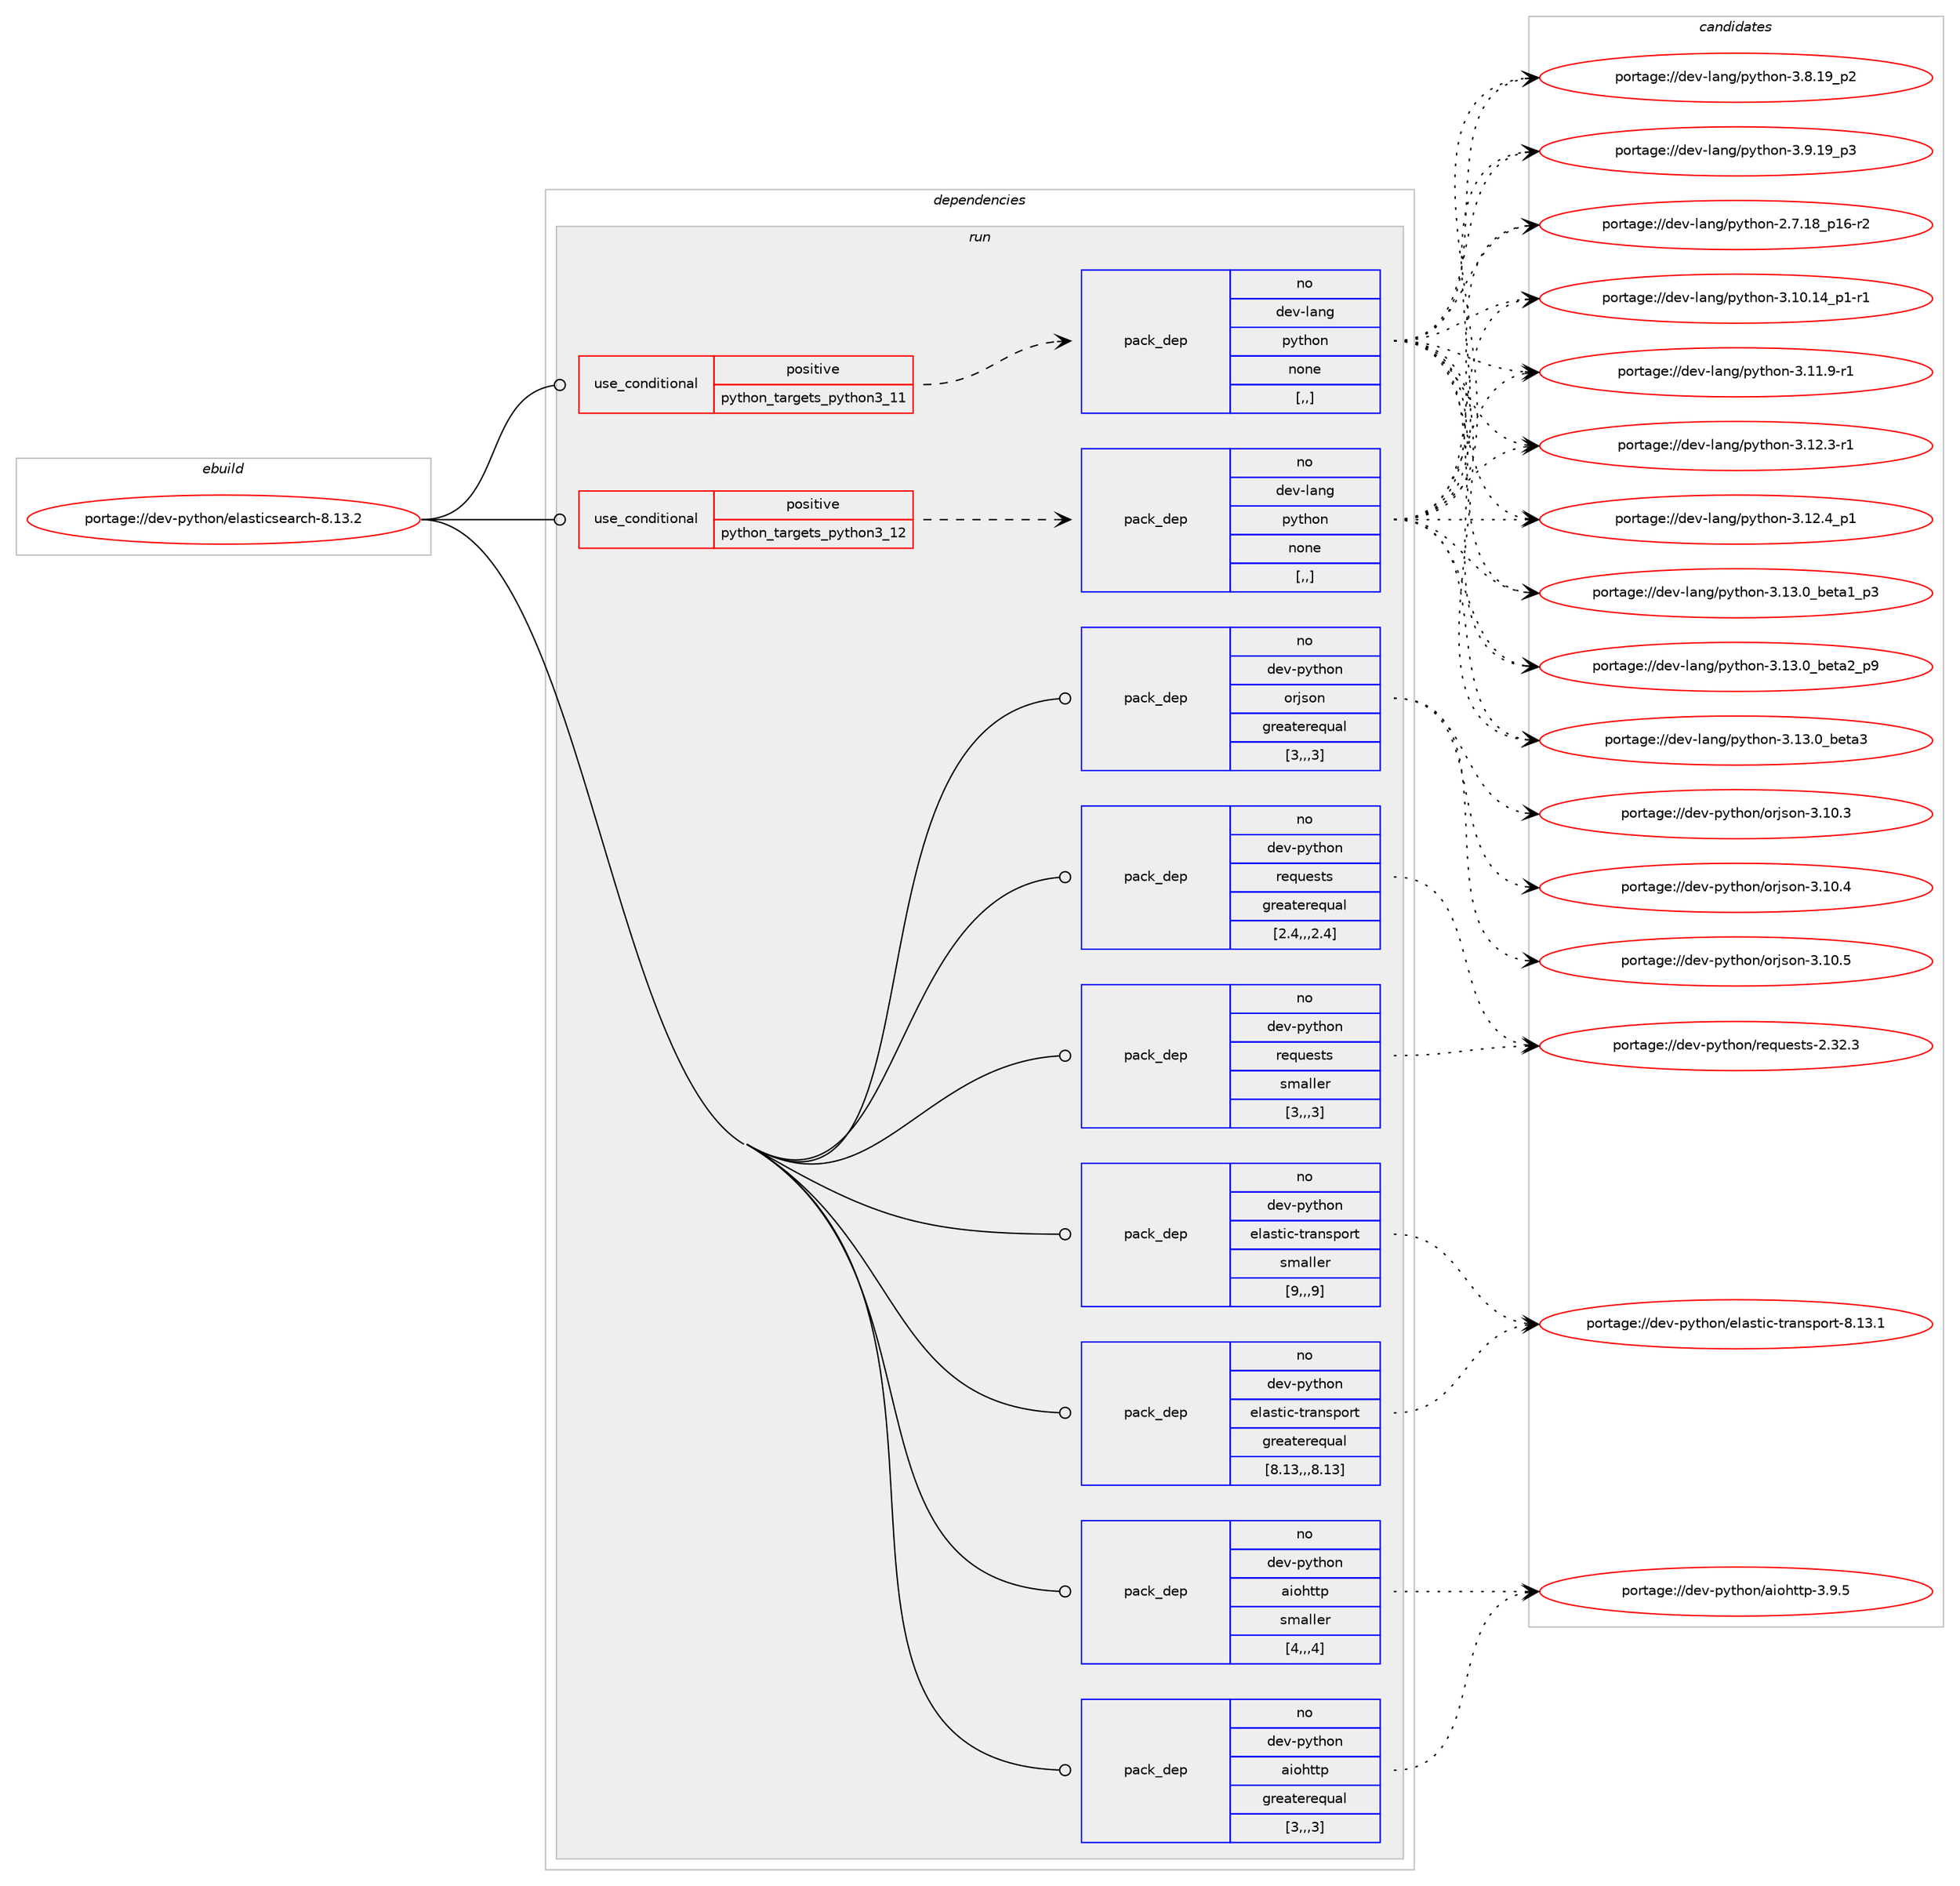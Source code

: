 digraph prolog {

# *************
# Graph options
# *************

newrank=true;
concentrate=true;
compound=true;
graph [rankdir=LR,fontname=Helvetica,fontsize=10,ranksep=1.5];#, ranksep=2.5, nodesep=0.2];
edge  [arrowhead=vee];
node  [fontname=Helvetica,fontsize=10];

# **********
# The ebuild
# **********

subgraph cluster_leftcol {
color=gray;
rank=same;
label=<<i>ebuild</i>>;
id [label="portage://dev-python/elasticsearch-8.13.2", color=red, width=4, href="../dev-python/elasticsearch-8.13.2.svg"];
}

# ****************
# The dependencies
# ****************

subgraph cluster_midcol {
color=gray;
label=<<i>dependencies</i>>;
subgraph cluster_compile {
fillcolor="#eeeeee";
style=filled;
label=<<i>compile</i>>;
}
subgraph cluster_compileandrun {
fillcolor="#eeeeee";
style=filled;
label=<<i>compile and run</i>>;
}
subgraph cluster_run {
fillcolor="#eeeeee";
style=filled;
label=<<i>run</i>>;
subgraph cond31599 {
dependency142349 [label=<<TABLE BORDER="0" CELLBORDER="1" CELLSPACING="0" CELLPADDING="4"><TR><TD ROWSPAN="3" CELLPADDING="10">use_conditional</TD></TR><TR><TD>positive</TD></TR><TR><TD>python_targets_python3_11</TD></TR></TABLE>>, shape=none, color=red];
subgraph pack109536 {
dependency142350 [label=<<TABLE BORDER="0" CELLBORDER="1" CELLSPACING="0" CELLPADDING="4" WIDTH="220"><TR><TD ROWSPAN="6" CELLPADDING="30">pack_dep</TD></TR><TR><TD WIDTH="110">no</TD></TR><TR><TD>dev-lang</TD></TR><TR><TD>python</TD></TR><TR><TD>none</TD></TR><TR><TD>[,,]</TD></TR></TABLE>>, shape=none, color=blue];
}
dependency142349:e -> dependency142350:w [weight=20,style="dashed",arrowhead="vee"];
}
id:e -> dependency142349:w [weight=20,style="solid",arrowhead="odot"];
subgraph cond31600 {
dependency142351 [label=<<TABLE BORDER="0" CELLBORDER="1" CELLSPACING="0" CELLPADDING="4"><TR><TD ROWSPAN="3" CELLPADDING="10">use_conditional</TD></TR><TR><TD>positive</TD></TR><TR><TD>python_targets_python3_12</TD></TR></TABLE>>, shape=none, color=red];
subgraph pack109537 {
dependency142352 [label=<<TABLE BORDER="0" CELLBORDER="1" CELLSPACING="0" CELLPADDING="4" WIDTH="220"><TR><TD ROWSPAN="6" CELLPADDING="30">pack_dep</TD></TR><TR><TD WIDTH="110">no</TD></TR><TR><TD>dev-lang</TD></TR><TR><TD>python</TD></TR><TR><TD>none</TD></TR><TR><TD>[,,]</TD></TR></TABLE>>, shape=none, color=blue];
}
dependency142351:e -> dependency142352:w [weight=20,style="dashed",arrowhead="vee"];
}
id:e -> dependency142351:w [weight=20,style="solid",arrowhead="odot"];
subgraph pack109538 {
dependency142353 [label=<<TABLE BORDER="0" CELLBORDER="1" CELLSPACING="0" CELLPADDING="4" WIDTH="220"><TR><TD ROWSPAN="6" CELLPADDING="30">pack_dep</TD></TR><TR><TD WIDTH="110">no</TD></TR><TR><TD>dev-python</TD></TR><TR><TD>aiohttp</TD></TR><TR><TD>greaterequal</TD></TR><TR><TD>[3,,,3]</TD></TR></TABLE>>, shape=none, color=blue];
}
id:e -> dependency142353:w [weight=20,style="solid",arrowhead="odot"];
subgraph pack109539 {
dependency142354 [label=<<TABLE BORDER="0" CELLBORDER="1" CELLSPACING="0" CELLPADDING="4" WIDTH="220"><TR><TD ROWSPAN="6" CELLPADDING="30">pack_dep</TD></TR><TR><TD WIDTH="110">no</TD></TR><TR><TD>dev-python</TD></TR><TR><TD>aiohttp</TD></TR><TR><TD>smaller</TD></TR><TR><TD>[4,,,4]</TD></TR></TABLE>>, shape=none, color=blue];
}
id:e -> dependency142354:w [weight=20,style="solid",arrowhead="odot"];
subgraph pack109540 {
dependency142355 [label=<<TABLE BORDER="0" CELLBORDER="1" CELLSPACING="0" CELLPADDING="4" WIDTH="220"><TR><TD ROWSPAN="6" CELLPADDING="30">pack_dep</TD></TR><TR><TD WIDTH="110">no</TD></TR><TR><TD>dev-python</TD></TR><TR><TD>elastic-transport</TD></TR><TR><TD>greaterequal</TD></TR><TR><TD>[8.13,,,8.13]</TD></TR></TABLE>>, shape=none, color=blue];
}
id:e -> dependency142355:w [weight=20,style="solid",arrowhead="odot"];
subgraph pack109541 {
dependency142356 [label=<<TABLE BORDER="0" CELLBORDER="1" CELLSPACING="0" CELLPADDING="4" WIDTH="220"><TR><TD ROWSPAN="6" CELLPADDING="30">pack_dep</TD></TR><TR><TD WIDTH="110">no</TD></TR><TR><TD>dev-python</TD></TR><TR><TD>elastic-transport</TD></TR><TR><TD>smaller</TD></TR><TR><TD>[9,,,9]</TD></TR></TABLE>>, shape=none, color=blue];
}
id:e -> dependency142356:w [weight=20,style="solid",arrowhead="odot"];
subgraph pack109542 {
dependency142357 [label=<<TABLE BORDER="0" CELLBORDER="1" CELLSPACING="0" CELLPADDING="4" WIDTH="220"><TR><TD ROWSPAN="6" CELLPADDING="30">pack_dep</TD></TR><TR><TD WIDTH="110">no</TD></TR><TR><TD>dev-python</TD></TR><TR><TD>orjson</TD></TR><TR><TD>greaterequal</TD></TR><TR><TD>[3,,,3]</TD></TR></TABLE>>, shape=none, color=blue];
}
id:e -> dependency142357:w [weight=20,style="solid",arrowhead="odot"];
subgraph pack109543 {
dependency142358 [label=<<TABLE BORDER="0" CELLBORDER="1" CELLSPACING="0" CELLPADDING="4" WIDTH="220"><TR><TD ROWSPAN="6" CELLPADDING="30">pack_dep</TD></TR><TR><TD WIDTH="110">no</TD></TR><TR><TD>dev-python</TD></TR><TR><TD>requests</TD></TR><TR><TD>greaterequal</TD></TR><TR><TD>[2.4,,,2.4]</TD></TR></TABLE>>, shape=none, color=blue];
}
id:e -> dependency142358:w [weight=20,style="solid",arrowhead="odot"];
subgraph pack109544 {
dependency142359 [label=<<TABLE BORDER="0" CELLBORDER="1" CELLSPACING="0" CELLPADDING="4" WIDTH="220"><TR><TD ROWSPAN="6" CELLPADDING="30">pack_dep</TD></TR><TR><TD WIDTH="110">no</TD></TR><TR><TD>dev-python</TD></TR><TR><TD>requests</TD></TR><TR><TD>smaller</TD></TR><TR><TD>[3,,,3]</TD></TR></TABLE>>, shape=none, color=blue];
}
id:e -> dependency142359:w [weight=20,style="solid",arrowhead="odot"];
}
}

# **************
# The candidates
# **************

subgraph cluster_choices {
rank=same;
color=gray;
label=<<i>candidates</i>>;

subgraph choice109536 {
color=black;
nodesep=1;
choice100101118451089711010347112121116104111110455046554649569511249544511450 [label="portage://dev-lang/python-2.7.18_p16-r2", color=red, width=4,href="../dev-lang/python-2.7.18_p16-r2.svg"];
choice100101118451089711010347112121116104111110455146494846495295112494511449 [label="portage://dev-lang/python-3.10.14_p1-r1", color=red, width=4,href="../dev-lang/python-3.10.14_p1-r1.svg"];
choice100101118451089711010347112121116104111110455146494946574511449 [label="portage://dev-lang/python-3.11.9-r1", color=red, width=4,href="../dev-lang/python-3.11.9-r1.svg"];
choice100101118451089711010347112121116104111110455146495046514511449 [label="portage://dev-lang/python-3.12.3-r1", color=red, width=4,href="../dev-lang/python-3.12.3-r1.svg"];
choice100101118451089711010347112121116104111110455146495046529511249 [label="portage://dev-lang/python-3.12.4_p1", color=red, width=4,href="../dev-lang/python-3.12.4_p1.svg"];
choice10010111845108971101034711212111610411111045514649514648959810111697499511251 [label="portage://dev-lang/python-3.13.0_beta1_p3", color=red, width=4,href="../dev-lang/python-3.13.0_beta1_p3.svg"];
choice10010111845108971101034711212111610411111045514649514648959810111697509511257 [label="portage://dev-lang/python-3.13.0_beta2_p9", color=red, width=4,href="../dev-lang/python-3.13.0_beta2_p9.svg"];
choice1001011184510897110103471121211161041111104551464951464895981011169751 [label="portage://dev-lang/python-3.13.0_beta3", color=red, width=4,href="../dev-lang/python-3.13.0_beta3.svg"];
choice100101118451089711010347112121116104111110455146564649579511250 [label="portage://dev-lang/python-3.8.19_p2", color=red, width=4,href="../dev-lang/python-3.8.19_p2.svg"];
choice100101118451089711010347112121116104111110455146574649579511251 [label="portage://dev-lang/python-3.9.19_p3", color=red, width=4,href="../dev-lang/python-3.9.19_p3.svg"];
dependency142350:e -> choice100101118451089711010347112121116104111110455046554649569511249544511450:w [style=dotted,weight="100"];
dependency142350:e -> choice100101118451089711010347112121116104111110455146494846495295112494511449:w [style=dotted,weight="100"];
dependency142350:e -> choice100101118451089711010347112121116104111110455146494946574511449:w [style=dotted,weight="100"];
dependency142350:e -> choice100101118451089711010347112121116104111110455146495046514511449:w [style=dotted,weight="100"];
dependency142350:e -> choice100101118451089711010347112121116104111110455146495046529511249:w [style=dotted,weight="100"];
dependency142350:e -> choice10010111845108971101034711212111610411111045514649514648959810111697499511251:w [style=dotted,weight="100"];
dependency142350:e -> choice10010111845108971101034711212111610411111045514649514648959810111697509511257:w [style=dotted,weight="100"];
dependency142350:e -> choice1001011184510897110103471121211161041111104551464951464895981011169751:w [style=dotted,weight="100"];
dependency142350:e -> choice100101118451089711010347112121116104111110455146564649579511250:w [style=dotted,weight="100"];
dependency142350:e -> choice100101118451089711010347112121116104111110455146574649579511251:w [style=dotted,weight="100"];
}
subgraph choice109537 {
color=black;
nodesep=1;
choice100101118451089711010347112121116104111110455046554649569511249544511450 [label="portage://dev-lang/python-2.7.18_p16-r2", color=red, width=4,href="../dev-lang/python-2.7.18_p16-r2.svg"];
choice100101118451089711010347112121116104111110455146494846495295112494511449 [label="portage://dev-lang/python-3.10.14_p1-r1", color=red, width=4,href="../dev-lang/python-3.10.14_p1-r1.svg"];
choice100101118451089711010347112121116104111110455146494946574511449 [label="portage://dev-lang/python-3.11.9-r1", color=red, width=4,href="../dev-lang/python-3.11.9-r1.svg"];
choice100101118451089711010347112121116104111110455146495046514511449 [label="portage://dev-lang/python-3.12.3-r1", color=red, width=4,href="../dev-lang/python-3.12.3-r1.svg"];
choice100101118451089711010347112121116104111110455146495046529511249 [label="portage://dev-lang/python-3.12.4_p1", color=red, width=4,href="../dev-lang/python-3.12.4_p1.svg"];
choice10010111845108971101034711212111610411111045514649514648959810111697499511251 [label="portage://dev-lang/python-3.13.0_beta1_p3", color=red, width=4,href="../dev-lang/python-3.13.0_beta1_p3.svg"];
choice10010111845108971101034711212111610411111045514649514648959810111697509511257 [label="portage://dev-lang/python-3.13.0_beta2_p9", color=red, width=4,href="../dev-lang/python-3.13.0_beta2_p9.svg"];
choice1001011184510897110103471121211161041111104551464951464895981011169751 [label="portage://dev-lang/python-3.13.0_beta3", color=red, width=4,href="../dev-lang/python-3.13.0_beta3.svg"];
choice100101118451089711010347112121116104111110455146564649579511250 [label="portage://dev-lang/python-3.8.19_p2", color=red, width=4,href="../dev-lang/python-3.8.19_p2.svg"];
choice100101118451089711010347112121116104111110455146574649579511251 [label="portage://dev-lang/python-3.9.19_p3", color=red, width=4,href="../dev-lang/python-3.9.19_p3.svg"];
dependency142352:e -> choice100101118451089711010347112121116104111110455046554649569511249544511450:w [style=dotted,weight="100"];
dependency142352:e -> choice100101118451089711010347112121116104111110455146494846495295112494511449:w [style=dotted,weight="100"];
dependency142352:e -> choice100101118451089711010347112121116104111110455146494946574511449:w [style=dotted,weight="100"];
dependency142352:e -> choice100101118451089711010347112121116104111110455146495046514511449:w [style=dotted,weight="100"];
dependency142352:e -> choice100101118451089711010347112121116104111110455146495046529511249:w [style=dotted,weight="100"];
dependency142352:e -> choice10010111845108971101034711212111610411111045514649514648959810111697499511251:w [style=dotted,weight="100"];
dependency142352:e -> choice10010111845108971101034711212111610411111045514649514648959810111697509511257:w [style=dotted,weight="100"];
dependency142352:e -> choice1001011184510897110103471121211161041111104551464951464895981011169751:w [style=dotted,weight="100"];
dependency142352:e -> choice100101118451089711010347112121116104111110455146564649579511250:w [style=dotted,weight="100"];
dependency142352:e -> choice100101118451089711010347112121116104111110455146574649579511251:w [style=dotted,weight="100"];
}
subgraph choice109538 {
color=black;
nodesep=1;
choice100101118451121211161041111104797105111104116116112455146574653 [label="portage://dev-python/aiohttp-3.9.5", color=red, width=4,href="../dev-python/aiohttp-3.9.5.svg"];
dependency142353:e -> choice100101118451121211161041111104797105111104116116112455146574653:w [style=dotted,weight="100"];
}
subgraph choice109539 {
color=black;
nodesep=1;
choice100101118451121211161041111104797105111104116116112455146574653 [label="portage://dev-python/aiohttp-3.9.5", color=red, width=4,href="../dev-python/aiohttp-3.9.5.svg"];
dependency142354:e -> choice100101118451121211161041111104797105111104116116112455146574653:w [style=dotted,weight="100"];
}
subgraph choice109540 {
color=black;
nodesep=1;
choice10010111845112121116104111110471011089711511610599451161149711011511211111411645564649514649 [label="portage://dev-python/elastic-transport-8.13.1", color=red, width=4,href="../dev-python/elastic-transport-8.13.1.svg"];
dependency142355:e -> choice10010111845112121116104111110471011089711511610599451161149711011511211111411645564649514649:w [style=dotted,weight="100"];
}
subgraph choice109541 {
color=black;
nodesep=1;
choice10010111845112121116104111110471011089711511610599451161149711011511211111411645564649514649 [label="portage://dev-python/elastic-transport-8.13.1", color=red, width=4,href="../dev-python/elastic-transport-8.13.1.svg"];
dependency142356:e -> choice10010111845112121116104111110471011089711511610599451161149711011511211111411645564649514649:w [style=dotted,weight="100"];
}
subgraph choice109542 {
color=black;
nodesep=1;
choice100101118451121211161041111104711111410611511111045514649484651 [label="portage://dev-python/orjson-3.10.3", color=red, width=4,href="../dev-python/orjson-3.10.3.svg"];
choice100101118451121211161041111104711111410611511111045514649484652 [label="portage://dev-python/orjson-3.10.4", color=red, width=4,href="../dev-python/orjson-3.10.4.svg"];
choice100101118451121211161041111104711111410611511111045514649484653 [label="portage://dev-python/orjson-3.10.5", color=red, width=4,href="../dev-python/orjson-3.10.5.svg"];
dependency142357:e -> choice100101118451121211161041111104711111410611511111045514649484651:w [style=dotted,weight="100"];
dependency142357:e -> choice100101118451121211161041111104711111410611511111045514649484652:w [style=dotted,weight="100"];
dependency142357:e -> choice100101118451121211161041111104711111410611511111045514649484653:w [style=dotted,weight="100"];
}
subgraph choice109543 {
color=black;
nodesep=1;
choice100101118451121211161041111104711410111311710111511611545504651504651 [label="portage://dev-python/requests-2.32.3", color=red, width=4,href="../dev-python/requests-2.32.3.svg"];
dependency142358:e -> choice100101118451121211161041111104711410111311710111511611545504651504651:w [style=dotted,weight="100"];
}
subgraph choice109544 {
color=black;
nodesep=1;
choice100101118451121211161041111104711410111311710111511611545504651504651 [label="portage://dev-python/requests-2.32.3", color=red, width=4,href="../dev-python/requests-2.32.3.svg"];
dependency142359:e -> choice100101118451121211161041111104711410111311710111511611545504651504651:w [style=dotted,weight="100"];
}
}

}
